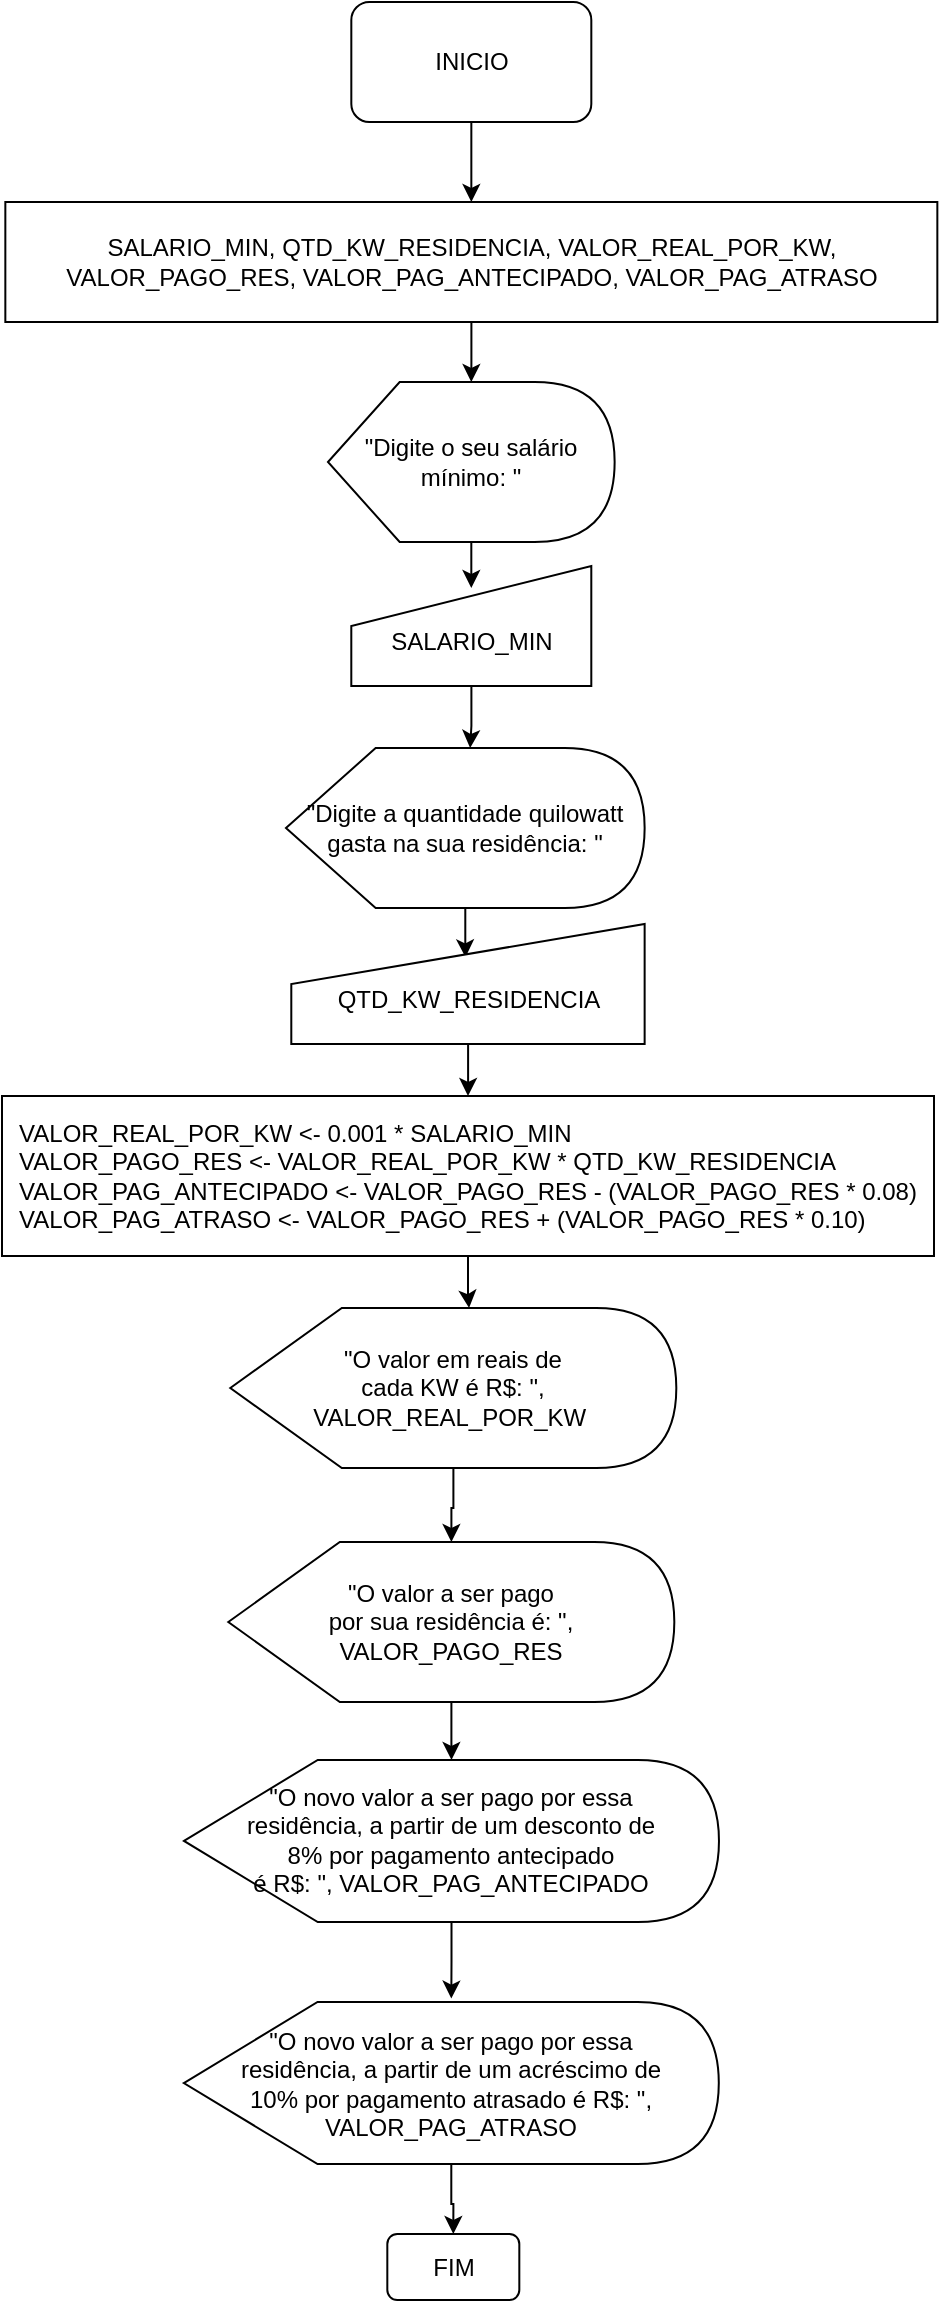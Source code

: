 <mxfile version="21.1.8" type="device">
  <diagram name="Página-1" id="q9gq5t0L8dknP6niz7TQ">
    <mxGraphModel dx="3667" dy="1608" grid="1" gridSize="10" guides="1" tooltips="1" connect="1" arrows="1" fold="1" page="1" pageScale="1" pageWidth="827" pageHeight="1169" math="0" shadow="0">
      <root>
        <mxCell id="0" />
        <mxCell id="1" parent="0" />
        <mxCell id="iq8G3mFP7qzzBMPplHsu-3" style="edgeStyle=orthogonalEdgeStyle;rounded=0;orthogonalLoop=1;jettySize=auto;html=1;entryX=0.5;entryY=0;entryDx=0;entryDy=0;" edge="1" parent="1" source="iq8G3mFP7qzzBMPplHsu-1" target="iq8G3mFP7qzzBMPplHsu-2">
          <mxGeometry relative="1" as="geometry" />
        </mxCell>
        <mxCell id="iq8G3mFP7qzzBMPplHsu-1" value="INICIO" style="rounded=1;whiteSpace=wrap;html=1;" vertex="1" parent="1">
          <mxGeometry x="156.66" y="20" width="120" height="60" as="geometry" />
        </mxCell>
        <mxCell id="iq8G3mFP7qzzBMPplHsu-8" style="edgeStyle=orthogonalEdgeStyle;rounded=0;orthogonalLoop=1;jettySize=auto;html=1;" edge="1" parent="1" source="iq8G3mFP7qzzBMPplHsu-2" target="iq8G3mFP7qzzBMPplHsu-5">
          <mxGeometry relative="1" as="geometry" />
        </mxCell>
        <mxCell id="iq8G3mFP7qzzBMPplHsu-2" value="SALARIO_MIN, QTD_KW_RESIDENCIA, VALOR_REAL_POR_KW, &lt;br&gt;VALOR_PAGO_RES, VALOR_PAG_ANTECIPADO, VALOR_PAG_ATRASO" style="rounded=0;whiteSpace=wrap;html=1;" vertex="1" parent="1">
          <mxGeometry x="-16.33" y="120" width="466" height="60" as="geometry" />
        </mxCell>
        <mxCell id="iq8G3mFP7qzzBMPplHsu-9" style="edgeStyle=orthogonalEdgeStyle;rounded=0;orthogonalLoop=1;jettySize=auto;html=1;entryX=0.5;entryY=0.183;entryDx=0;entryDy=0;entryPerimeter=0;" edge="1" parent="1" target="iq8G3mFP7qzzBMPplHsu-6">
          <mxGeometry relative="1" as="geometry">
            <mxPoint x="216.667" y="290" as="sourcePoint" />
          </mxGeometry>
        </mxCell>
        <mxCell id="iq8G3mFP7qzzBMPplHsu-5" value="&quot;Digite o seu salário mínimo: &quot;" style="shape=display;whiteSpace=wrap;html=1;" vertex="1" parent="1">
          <mxGeometry x="144.99" y="210" width="143.33" height="80" as="geometry" />
        </mxCell>
        <mxCell id="iq8G3mFP7qzzBMPplHsu-40" style="edgeStyle=orthogonalEdgeStyle;rounded=0;orthogonalLoop=1;jettySize=auto;html=1;entryX=0;entryY=0;entryDx=92.081;entryDy=0;entryPerimeter=0;" edge="1" parent="1" source="iq8G3mFP7qzzBMPplHsu-6" target="iq8G3mFP7qzzBMPplHsu-28">
          <mxGeometry relative="1" as="geometry" />
        </mxCell>
        <mxCell id="iq8G3mFP7qzzBMPplHsu-6" value="&lt;br&gt;SALARIO_MIN" style="shape=manualInput;whiteSpace=wrap;html=1;" vertex="1" parent="1">
          <mxGeometry x="156.65" y="302" width="120" height="60" as="geometry" />
        </mxCell>
        <mxCell id="iq8G3mFP7qzzBMPplHsu-22" value="FIM" style="rounded=1;whiteSpace=wrap;html=1;" vertex="1" parent="1">
          <mxGeometry x="174.66" y="1136" width="66" height="33" as="geometry" />
        </mxCell>
        <mxCell id="iq8G3mFP7qzzBMPplHsu-30" style="edgeStyle=orthogonalEdgeStyle;rounded=0;orthogonalLoop=1;jettySize=auto;html=1;entryX=0.493;entryY=0.278;entryDx=0;entryDy=0;entryPerimeter=0;" edge="1" parent="1" source="iq8G3mFP7qzzBMPplHsu-28" target="iq8G3mFP7qzzBMPplHsu-29">
          <mxGeometry relative="1" as="geometry" />
        </mxCell>
        <mxCell id="iq8G3mFP7qzzBMPplHsu-28" value="&quot;Digite a quantidade quilowatt gasta na sua residência: &quot;" style="shape=display;whiteSpace=wrap;html=1;" vertex="1" parent="1">
          <mxGeometry x="123.99" y="393" width="179.33" height="80" as="geometry" />
        </mxCell>
        <mxCell id="iq8G3mFP7qzzBMPplHsu-41" style="edgeStyle=orthogonalEdgeStyle;rounded=0;orthogonalLoop=1;jettySize=auto;html=1;entryX=0.5;entryY=0;entryDx=0;entryDy=0;" edge="1" parent="1" source="iq8G3mFP7qzzBMPplHsu-29" target="iq8G3mFP7qzzBMPplHsu-31">
          <mxGeometry relative="1" as="geometry" />
        </mxCell>
        <mxCell id="iq8G3mFP7qzzBMPplHsu-29" value="&lt;br&gt;QTD_KW_RESIDENCIA" style="shape=manualInput;whiteSpace=wrap;html=1;" vertex="1" parent="1">
          <mxGeometry x="126.65" y="481" width="176.67" height="60" as="geometry" />
        </mxCell>
        <mxCell id="iq8G3mFP7qzzBMPplHsu-34" style="edgeStyle=orthogonalEdgeStyle;rounded=0;orthogonalLoop=1;jettySize=auto;html=1;entryX=0;entryY=0;entryDx=119.381;entryDy=0;entryPerimeter=0;" edge="1" parent="1" source="iq8G3mFP7qzzBMPplHsu-31" target="iq8G3mFP7qzzBMPplHsu-33">
          <mxGeometry relative="1" as="geometry" />
        </mxCell>
        <mxCell id="iq8G3mFP7qzzBMPplHsu-31" value="&lt;div style=&quot;text-align: justify;&quot;&gt;&lt;span style=&quot;background-color: initial;&quot;&gt;VALOR_REAL_POR_KW &amp;lt;- 0.001 * SALARIO_MIN&lt;/span&gt;&lt;/div&gt;&lt;div style=&quot;text-align: justify;&quot;&gt;&lt;span style=&quot;background-color: initial;&quot;&gt;VALOR_PAGO_RES &amp;lt;- VALOR_REAL_POR_KW * QTD_KW_RESIDENCIA&lt;/span&gt;&lt;/div&gt;&lt;div style=&quot;text-align: justify;&quot;&gt;&lt;span style=&quot;background-color: initial;&quot;&gt;VALOR_PAG_ANTECIPADO &amp;lt;- VALOR_PAGO_RES - (VALOR_PAGO_RES * 0.08)&lt;/span&gt;&lt;/div&gt;&lt;div style=&quot;text-align: justify;&quot;&gt;&lt;span style=&quot;background-color: initial;&quot;&gt;VALOR_PAG_ATRASO &amp;lt;- VALOR_PAGO_RES + (VALOR_PAGO_RES * 0.10)&lt;/span&gt;&lt;/div&gt;" style="rounded=0;whiteSpace=wrap;html=1;" vertex="1" parent="1">
          <mxGeometry x="-18" y="567" width="466" height="80" as="geometry" />
        </mxCell>
        <mxCell id="iq8G3mFP7qzzBMPplHsu-42" style="edgeStyle=orthogonalEdgeStyle;rounded=0;orthogonalLoop=1;jettySize=auto;html=1;" edge="1" parent="1" source="iq8G3mFP7qzzBMPplHsu-33" target="iq8G3mFP7qzzBMPplHsu-36">
          <mxGeometry relative="1" as="geometry" />
        </mxCell>
        <mxCell id="iq8G3mFP7qzzBMPplHsu-33" value="&quot;O valor em reais de &lt;br&gt;cada KW é R$: &quot;, VALOR_REAL_POR_KW&amp;nbsp;" style="shape=display;whiteSpace=wrap;html=1;" vertex="1" parent="1">
          <mxGeometry x="96.15" y="673" width="223.01" height="80" as="geometry" />
        </mxCell>
        <mxCell id="iq8G3mFP7qzzBMPplHsu-38" value="" style="edgeStyle=orthogonalEdgeStyle;rounded=0;orthogonalLoop=1;jettySize=auto;html=1;" edge="1" parent="1" source="iq8G3mFP7qzzBMPplHsu-36" target="iq8G3mFP7qzzBMPplHsu-37">
          <mxGeometry relative="1" as="geometry" />
        </mxCell>
        <mxCell id="iq8G3mFP7qzzBMPplHsu-36" value="&quot;O valor a ser pago &lt;br&gt;por sua residência é: &quot;, VALOR_PAGO_RES" style="shape=display;whiteSpace=wrap;html=1;" vertex="1" parent="1">
          <mxGeometry x="95.15" y="790" width="223.01" height="80" as="geometry" />
        </mxCell>
        <mxCell id="iq8G3mFP7qzzBMPplHsu-44" style="edgeStyle=orthogonalEdgeStyle;rounded=0;orthogonalLoop=1;jettySize=auto;html=1;entryX=0.5;entryY=-0.021;entryDx=0;entryDy=0;entryPerimeter=0;" edge="1" parent="1" source="iq8G3mFP7qzzBMPplHsu-37" target="iq8G3mFP7qzzBMPplHsu-43">
          <mxGeometry relative="1" as="geometry" />
        </mxCell>
        <mxCell id="iq8G3mFP7qzzBMPplHsu-37" value="&quot;O novo valor a ser pago por essa &lt;br&gt;residência, a partir de um desconto de&lt;br&gt;8% por pagamento antecipado &lt;br&gt;é R$: &quot;, VALOR_PAG_ANTECIPADO" style="shape=display;whiteSpace=wrap;html=1;" vertex="1" parent="1">
          <mxGeometry x="73" y="898.97" width="267.49" height="81.03" as="geometry" />
        </mxCell>
        <mxCell id="iq8G3mFP7qzzBMPplHsu-45" style="edgeStyle=orthogonalEdgeStyle;rounded=0;orthogonalLoop=1;jettySize=auto;html=1;entryX=0.5;entryY=0;entryDx=0;entryDy=0;" edge="1" parent="1" source="iq8G3mFP7qzzBMPplHsu-43" target="iq8G3mFP7qzzBMPplHsu-22">
          <mxGeometry relative="1" as="geometry" />
        </mxCell>
        <mxCell id="iq8G3mFP7qzzBMPplHsu-43" value="&quot;O novo valor a ser pago por essa &lt;br&gt;residência, a partir de um acréscimo de&lt;br&gt;10% por pagamento atrasado é R$: &quot;, VALOR_PAG_ATRASO" style="shape=display;whiteSpace=wrap;html=1;" vertex="1" parent="1">
          <mxGeometry x="72.91" y="1020" width="267.49" height="81.03" as="geometry" />
        </mxCell>
      </root>
    </mxGraphModel>
  </diagram>
</mxfile>
